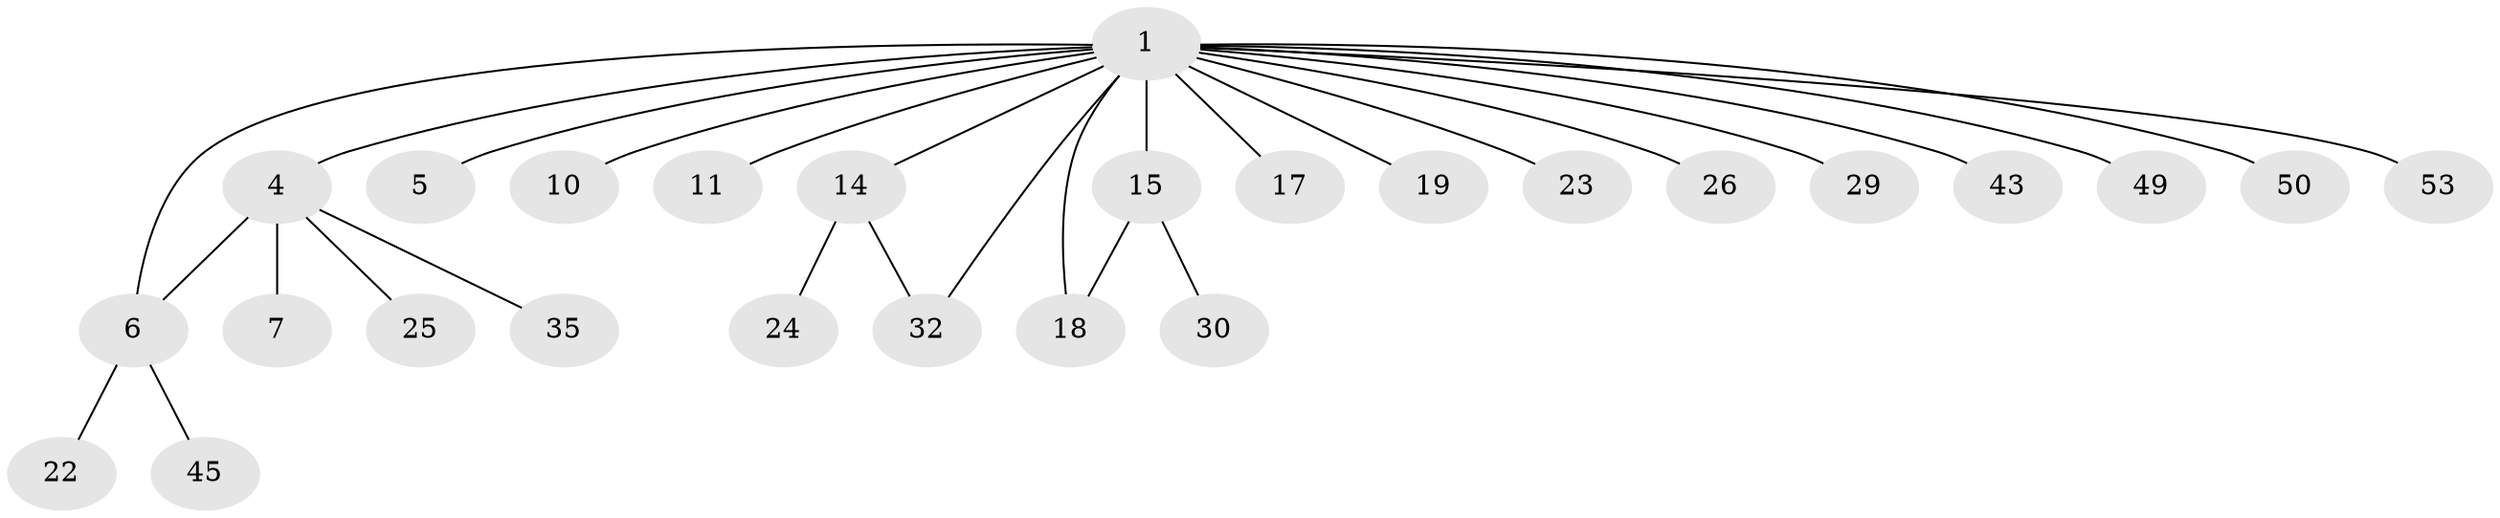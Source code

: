 // original degree distribution, {11: 0.018867924528301886, 6: 0.018867924528301886, 10: 0.018867924528301886, 9: 0.018867924528301886, 1: 0.5849056603773585, 4: 0.018867924528301886, 3: 0.07547169811320754, 5: 0.05660377358490566, 8: 0.018867924528301886, 2: 0.16981132075471697}
// Generated by graph-tools (version 1.1) at 2025/14/03/09/25 04:14:45]
// undirected, 26 vertices, 28 edges
graph export_dot {
graph [start="1"]
  node [color=gray90,style=filled];
  1 [super="+3+13+2+12"];
  4 [super="+8+41+42+9"];
  5;
  6;
  7;
  10;
  11;
  14 [super="+36+31"];
  15 [super="+46+38+20"];
  17;
  18 [super="+34+33"];
  19;
  22;
  23 [super="+39"];
  24 [super="+37"];
  25;
  26;
  29;
  30;
  32;
  35 [super="+51+40"];
  43 [super="+52"];
  45;
  49;
  50;
  53;
  1 -- 14;
  1 -- 15 [weight=3];
  1 -- 18;
  1 -- 29;
  1 -- 49;
  1 -- 53;
  1 -- 4 [weight=3];
  1 -- 5;
  1 -- 43;
  1 -- 17;
  1 -- 50;
  1 -- 23;
  1 -- 32;
  1 -- 6;
  1 -- 10;
  1 -- 11;
  1 -- 19;
  1 -- 26;
  4 -- 6;
  4 -- 7;
  4 -- 25;
  4 -- 35;
  6 -- 22;
  6 -- 45;
  14 -- 24;
  14 -- 32;
  15 -- 30;
  15 -- 18;
}
